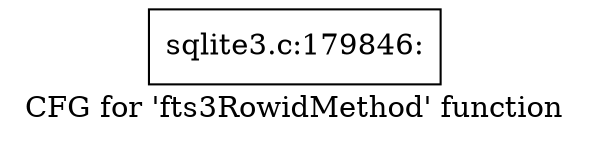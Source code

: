 digraph "CFG for 'fts3RowidMethod' function" {
	label="CFG for 'fts3RowidMethod' function";

	Node0x55c0fb032e60 [shape=record,label="{sqlite3.c:179846:}"];
}
